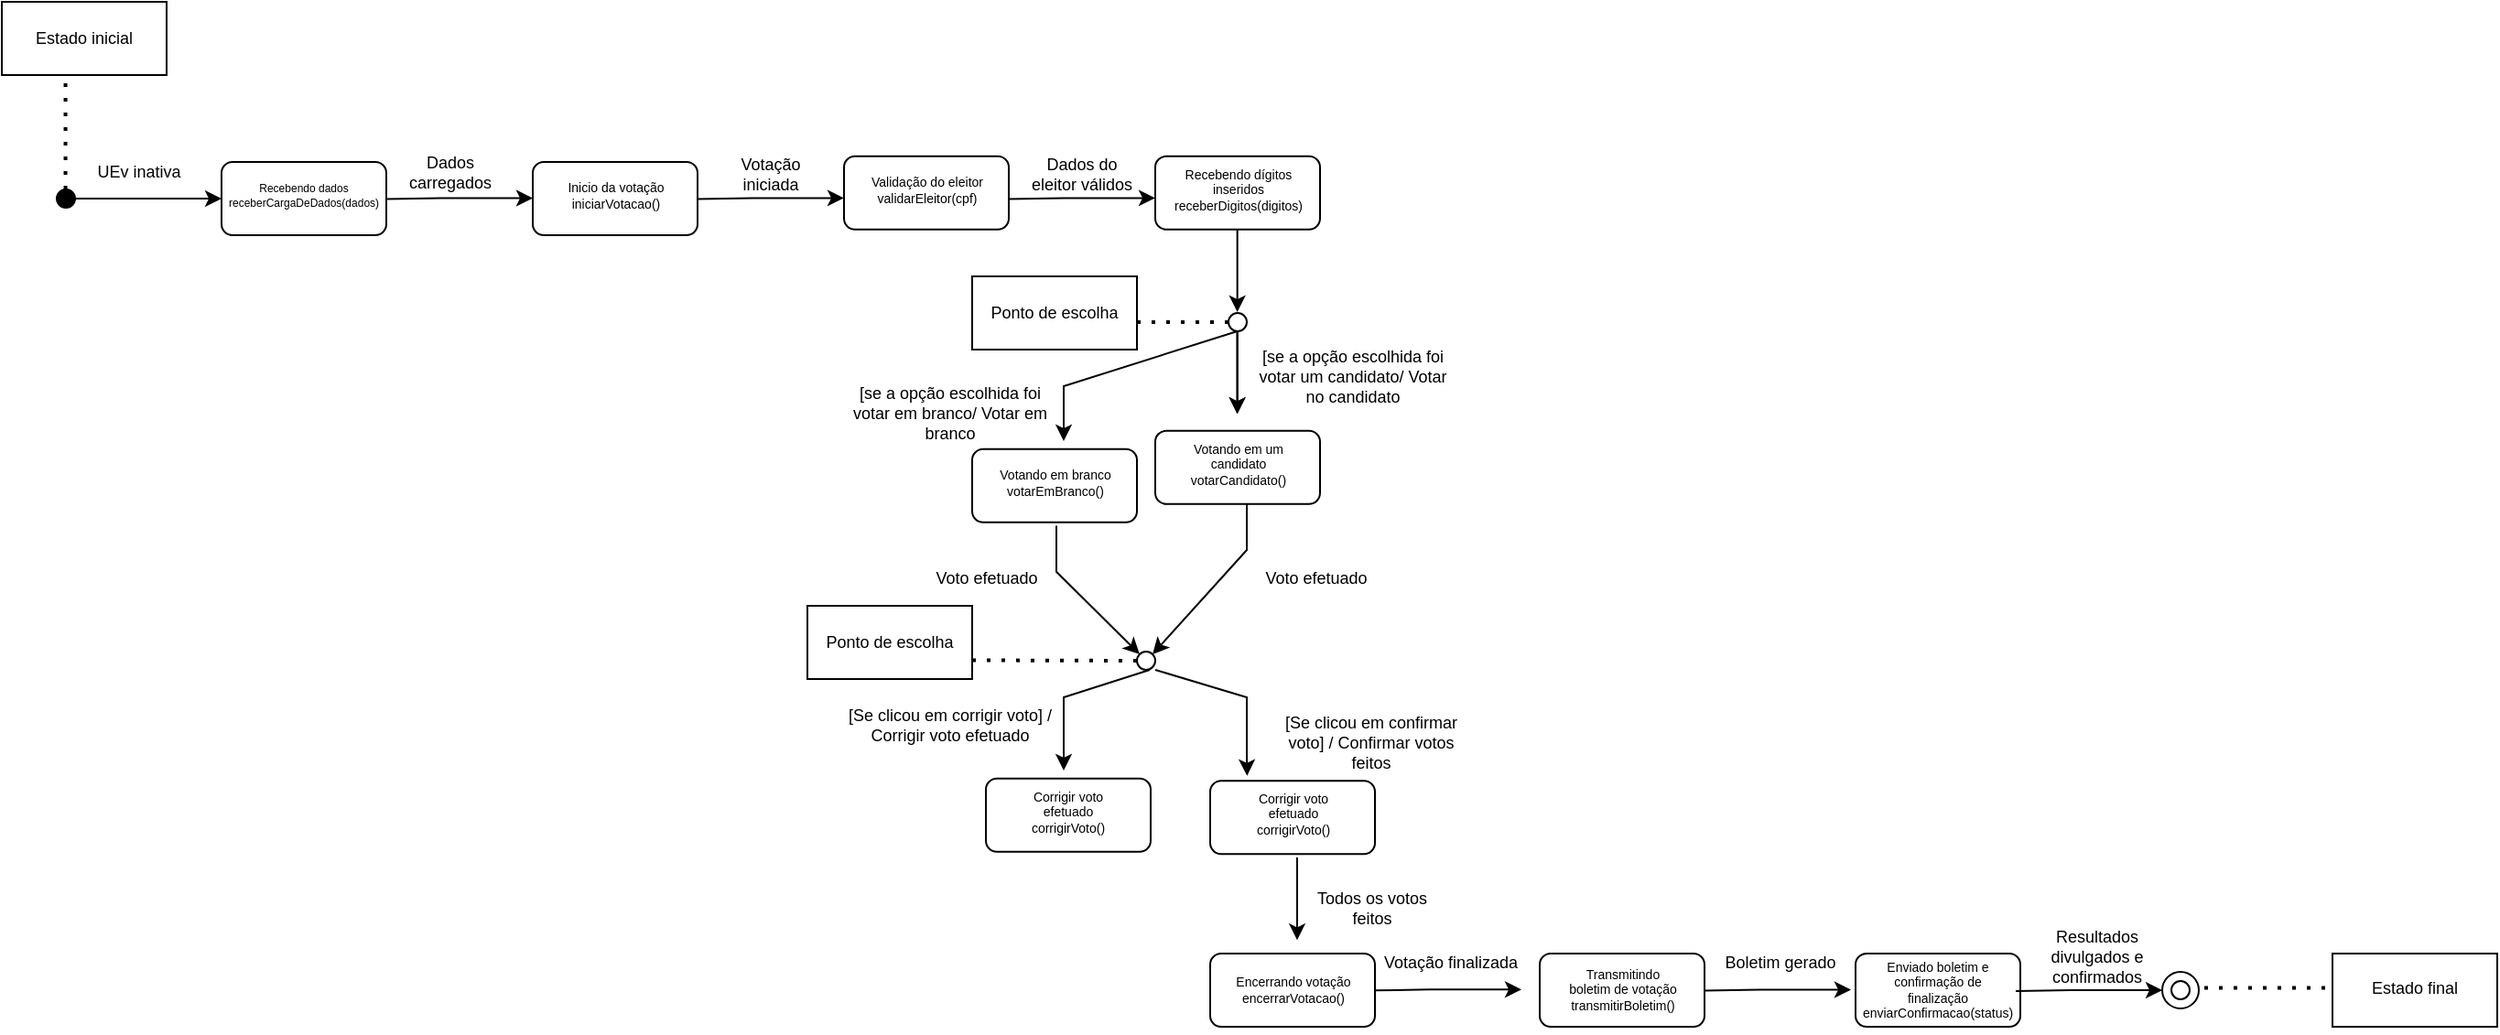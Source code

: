 <mxfile version="28.2.5">
  <diagram name="Página-1" id="Z7xK4Tt0SlYpVuthA7NU">
    <mxGraphModel dx="672" dy="340" grid="1" gridSize="10" guides="1" tooltips="1" connect="1" arrows="1" fold="1" page="1" pageScale="1" pageWidth="827" pageHeight="1169" math="0" shadow="0">
      <root>
        <mxCell id="0" />
        <mxCell id="1" parent="0" />
        <mxCell id="nTZ1UfnJBTKxLo6anNUD-1" value="" style="ellipse;whiteSpace=wrap;html=1;fillColor=light-dark(#000000,#FFFFFF);" vertex="1" parent="1">
          <mxGeometry x="100" y="312.5" width="10" height="10" as="geometry" />
        </mxCell>
        <mxCell id="nTZ1UfnJBTKxLo6anNUD-2" value="" style="endArrow=classic;html=1;rounded=0;exitX=1;exitY=0.5;exitDx=0;exitDy=0;" edge="1" parent="1" source="nTZ1UfnJBTKxLo6anNUD-1">
          <mxGeometry width="50" height="50" relative="1" as="geometry">
            <mxPoint x="250" y="332.5" as="sourcePoint" />
            <mxPoint x="190" y="317.5" as="targetPoint" />
            <Array as="points">
              <mxPoint x="140" y="317.5" />
              <mxPoint x="160" y="317.5" />
            </Array>
          </mxGeometry>
        </mxCell>
        <mxCell id="nTZ1UfnJBTKxLo6anNUD-4" value="" style="endArrow=none;dashed=1;html=1;dashPattern=1 3;strokeWidth=2;rounded=0;" edge="1" parent="1">
          <mxGeometry width="50" height="50" relative="1" as="geometry">
            <mxPoint x="104.77" y="312.5" as="sourcePoint" />
            <mxPoint x="104.77" y="252.5" as="targetPoint" />
          </mxGeometry>
        </mxCell>
        <mxCell id="nTZ1UfnJBTKxLo6anNUD-5" value="" style="whiteSpace=wrap;html=1;" vertex="1" parent="1">
          <mxGeometry x="70" y="210" width="90" height="40" as="geometry" />
        </mxCell>
        <mxCell id="nTZ1UfnJBTKxLo6anNUD-6" value="Estado inicial" style="text;strokeColor=none;align=center;fillColor=none;html=1;verticalAlign=middle;whiteSpace=wrap;rounded=0;fontSize=9;" vertex="1" parent="1">
          <mxGeometry x="70" y="225" width="90" height="10" as="geometry" />
        </mxCell>
        <mxCell id="nTZ1UfnJBTKxLo6anNUD-11" value="" style="rounded=1;whiteSpace=wrap;html=1;" vertex="1" parent="1">
          <mxGeometry x="190" y="297.5" width="90" height="40" as="geometry" />
        </mxCell>
        <mxCell id="nTZ1UfnJBTKxLo6anNUD-12" value="UEv inativa" style="text;strokeColor=none;align=center;fillColor=none;html=1;verticalAlign=middle;whiteSpace=wrap;rounded=0;fontSize=9;" vertex="1" parent="1">
          <mxGeometry x="100" y="297.5" width="90" height="10" as="geometry" />
        </mxCell>
        <mxCell id="nTZ1UfnJBTKxLo6anNUD-13" value="Recebendo dados&lt;br&gt;receberCargaDeDados(dados)" style="text;strokeColor=none;align=center;fillColor=none;html=1;verticalAlign=middle;whiteSpace=wrap;rounded=0;fontSize=6;" vertex="1" parent="1">
          <mxGeometry x="205" y="297.5" width="60" height="37.5" as="geometry" />
        </mxCell>
        <mxCell id="nTZ1UfnJBTKxLo6anNUD-14" value="" style="endArrow=classic;html=1;rounded=0;exitX=1;exitY=0.5;exitDx=0;exitDy=0;" edge="1" parent="1">
          <mxGeometry width="50" height="50" relative="1" as="geometry">
            <mxPoint x="280" y="317.75" as="sourcePoint" />
            <mxPoint x="360" y="317.25" as="targetPoint" />
            <Array as="points">
              <mxPoint x="310" y="317.25" />
              <mxPoint x="330" y="317.25" />
            </Array>
          </mxGeometry>
        </mxCell>
        <mxCell id="nTZ1UfnJBTKxLo6anNUD-15" value="Dados carregados" style="text;strokeColor=none;align=center;fillColor=none;html=1;verticalAlign=middle;whiteSpace=wrap;rounded=0;fontSize=9;" vertex="1" parent="1">
          <mxGeometry x="280" y="298.75" width="70" height="7.5" as="geometry" />
        </mxCell>
        <mxCell id="nTZ1UfnJBTKxLo6anNUD-16" value="" style="rounded=1;whiteSpace=wrap;html=1;" vertex="1" parent="1">
          <mxGeometry x="360" y="297.5" width="90" height="40" as="geometry" />
        </mxCell>
        <mxCell id="nTZ1UfnJBTKxLo6anNUD-17" value="Inicio da votação&lt;br&gt;iniciarVotacao()" style="text;strokeColor=none;align=center;fillColor=none;html=1;verticalAlign=middle;whiteSpace=wrap;rounded=0;fontSize=7;" vertex="1" parent="1">
          <mxGeometry x="372.5" y="293.13" width="65" height="46.25" as="geometry" />
        </mxCell>
        <mxCell id="nTZ1UfnJBTKxLo6anNUD-18" value="" style="endArrow=classic;html=1;rounded=0;exitX=1;exitY=0.5;exitDx=0;exitDy=0;" edge="1" parent="1">
          <mxGeometry width="50" height="50" relative="1" as="geometry">
            <mxPoint x="450" y="317.69" as="sourcePoint" />
            <mxPoint x="530" y="317.19" as="targetPoint" />
            <Array as="points">
              <mxPoint x="480" y="317.19" />
              <mxPoint x="500" y="317.19" />
            </Array>
          </mxGeometry>
        </mxCell>
        <mxCell id="nTZ1UfnJBTKxLo6anNUD-19" value="" style="rounded=1;whiteSpace=wrap;html=1;" vertex="1" parent="1">
          <mxGeometry x="530" y="294.37" width="90" height="40" as="geometry" />
        </mxCell>
        <mxCell id="nTZ1UfnJBTKxLo6anNUD-20" value="Validação do eleitor&lt;br&gt;validarEleitor(cpf)" style="text;strokeColor=none;align=center;fillColor=none;html=1;verticalAlign=middle;whiteSpace=wrap;rounded=0;fontSize=7;" vertex="1" parent="1">
          <mxGeometry x="542.5" y="290" width="65" height="46.25" as="geometry" />
        </mxCell>
        <mxCell id="nTZ1UfnJBTKxLo6anNUD-21" value="Votação iniciada" style="text;strokeColor=none;align=center;fillColor=none;html=1;verticalAlign=middle;whiteSpace=wrap;rounded=0;fontSize=9;" vertex="1" parent="1">
          <mxGeometry x="460" y="300" width="60" height="7.5" as="geometry" />
        </mxCell>
        <mxCell id="nTZ1UfnJBTKxLo6anNUD-22" value="" style="endArrow=classic;html=1;rounded=0;exitX=1;exitY=0.5;exitDx=0;exitDy=0;" edge="1" parent="1">
          <mxGeometry width="50" height="50" relative="1" as="geometry">
            <mxPoint x="620" y="317.69" as="sourcePoint" />
            <mxPoint x="700" y="317.19" as="targetPoint" />
            <Array as="points">
              <mxPoint x="650" y="317.19" />
              <mxPoint x="670" y="317.19" />
            </Array>
          </mxGeometry>
        </mxCell>
        <mxCell id="nTZ1UfnJBTKxLo6anNUD-23" value="" style="rounded=1;whiteSpace=wrap;html=1;" vertex="1" parent="1">
          <mxGeometry x="700" y="294.37" width="90" height="40" as="geometry" />
        </mxCell>
        <mxCell id="nTZ1UfnJBTKxLo6anNUD-24" value="Recebendo dígitos inseridos&lt;br&gt;receberDigitos(digitos)" style="text;strokeColor=none;align=center;fillColor=none;html=1;verticalAlign=middle;whiteSpace=wrap;rounded=0;fontSize=7;" vertex="1" parent="1">
          <mxGeometry x="712.5" y="290" width="65" height="46.25" as="geometry" />
        </mxCell>
        <mxCell id="nTZ1UfnJBTKxLo6anNUD-25" value="Dados do eleitor válidos" style="text;strokeColor=none;align=center;fillColor=none;html=1;verticalAlign=middle;whiteSpace=wrap;rounded=0;fontSize=9;" vertex="1" parent="1">
          <mxGeometry x="630" y="300" width="60" height="7.5" as="geometry" />
        </mxCell>
        <mxCell id="nTZ1UfnJBTKxLo6anNUD-26" value="" style="endArrow=classic;html=1;rounded=0;exitX=1;exitY=0.5;exitDx=0;exitDy=0;" edge="1" parent="1">
          <mxGeometry width="50" height="50" relative="1" as="geometry">
            <mxPoint x="744.83" y="334.37" as="sourcePoint" />
            <mxPoint x="744.83" y="379.5" as="targetPoint" />
            <Array as="points">
              <mxPoint x="744.83" y="359.5" />
            </Array>
          </mxGeometry>
        </mxCell>
        <mxCell id="nTZ1UfnJBTKxLo6anNUD-27" value="" style="ellipse;whiteSpace=wrap;html=1;fillColor=none;" vertex="1" parent="1">
          <mxGeometry x="740" y="380" width="10" height="10" as="geometry" />
        </mxCell>
        <mxCell id="nTZ1UfnJBTKxLo6anNUD-28" value="" style="whiteSpace=wrap;html=1;" vertex="1" parent="1">
          <mxGeometry x="600" y="360" width="90" height="40" as="geometry" />
        </mxCell>
        <mxCell id="nTZ1UfnJBTKxLo6anNUD-29" value="Ponto de escolha" style="text;strokeColor=none;align=center;fillColor=none;html=1;verticalAlign=middle;whiteSpace=wrap;rounded=0;fontSize=9;" vertex="1" parent="1">
          <mxGeometry x="600" y="375" width="90" height="10" as="geometry" />
        </mxCell>
        <mxCell id="nTZ1UfnJBTKxLo6anNUD-30" value="" style="endArrow=none;dashed=1;html=1;dashPattern=1 3;strokeWidth=2;rounded=0;exitX=1;exitY=1;exitDx=0;exitDy=0;" edge="1" parent="1" source="nTZ1UfnJBTKxLo6anNUD-29">
          <mxGeometry width="50" height="50" relative="1" as="geometry">
            <mxPoint x="740" y="445" as="sourcePoint" />
            <mxPoint x="740" y="385" as="targetPoint" />
          </mxGeometry>
        </mxCell>
        <mxCell id="nTZ1UfnJBTKxLo6anNUD-33" value="" style="rounded=1;whiteSpace=wrap;html=1;" vertex="1" parent="1">
          <mxGeometry x="700" y="444.37" width="90" height="40" as="geometry" />
        </mxCell>
        <mxCell id="nTZ1UfnJBTKxLo6anNUD-34" value="Votando em um candidato&lt;br&gt;votarCandidato()" style="text;strokeColor=none;align=center;fillColor=none;html=1;verticalAlign=middle;whiteSpace=wrap;rounded=0;fontSize=7;" vertex="1" parent="1">
          <mxGeometry x="712.5" y="440" width="65" height="46.25" as="geometry" />
        </mxCell>
        <mxCell id="nTZ1UfnJBTKxLo6anNUD-37" value="" style="endArrow=classic;html=1;rounded=0;exitX=1;exitY=0.5;exitDx=0;exitDy=0;" edge="1" parent="1">
          <mxGeometry width="50" height="50" relative="1" as="geometry">
            <mxPoint x="744.86" y="390" as="sourcePoint" />
            <mxPoint x="744.86" y="435.13" as="targetPoint" />
            <Array as="points">
              <mxPoint x="744.86" y="415.13" />
            </Array>
          </mxGeometry>
        </mxCell>
        <mxCell id="nTZ1UfnJBTKxLo6anNUD-38" value="[se a opção escolhida foi votar um candidato/ Votar no candidato" style="text;strokeColor=none;align=center;fillColor=none;html=1;verticalAlign=middle;whiteSpace=wrap;rounded=0;fontSize=9;rotation=0;" vertex="1" parent="1">
          <mxGeometry x="750" y="410" width="116" height="10" as="geometry" />
        </mxCell>
        <mxCell id="nTZ1UfnJBTKxLo6anNUD-39" value="" style="endArrow=classic;html=1;rounded=0;exitX=1;exitY=0.5;exitDx=0;exitDy=0;" edge="1" parent="1">
          <mxGeometry width="50" height="50" relative="1" as="geometry">
            <mxPoint x="744.79" y="390" as="sourcePoint" />
            <mxPoint x="744.79" y="435.13" as="targetPoint" />
            <Array as="points">
              <mxPoint x="744.79" y="415.13" />
            </Array>
          </mxGeometry>
        </mxCell>
        <mxCell id="nTZ1UfnJBTKxLo6anNUD-40" value="" style="endArrow=classic;html=1;rounded=0;exitX=1;exitY=0.5;exitDx=0;exitDy=0;" edge="1" parent="1">
          <mxGeometry width="50" height="50" relative="1" as="geometry">
            <mxPoint x="744.79" y="390" as="sourcePoint" />
            <mxPoint x="650" y="450" as="targetPoint" />
            <Array as="points">
              <mxPoint x="650" y="420" />
            </Array>
          </mxGeometry>
        </mxCell>
        <mxCell id="nTZ1UfnJBTKxLo6anNUD-41" value="" style="rounded=1;whiteSpace=wrap;html=1;" vertex="1" parent="1">
          <mxGeometry x="600" y="454.37" width="90" height="40" as="geometry" />
        </mxCell>
        <mxCell id="nTZ1UfnJBTKxLo6anNUD-42" value="Votando em branco votarEmBranco()" style="text;strokeColor=none;align=center;fillColor=none;html=1;verticalAlign=middle;whiteSpace=wrap;rounded=0;fontSize=7;" vertex="1" parent="1">
          <mxGeometry x="612.5" y="450" width="65" height="46.25" as="geometry" />
        </mxCell>
        <mxCell id="nTZ1UfnJBTKxLo6anNUD-43" value="[se a opção escolhida foi votar em branco/ Votar em branco" style="text;strokeColor=none;align=center;fillColor=none;html=1;verticalAlign=middle;whiteSpace=wrap;rounded=0;fontSize=9;rotation=0;" vertex="1" parent="1">
          <mxGeometry x="530" y="430" width="116" height="10" as="geometry" />
        </mxCell>
        <mxCell id="nTZ1UfnJBTKxLo6anNUD-44" value="" style="endArrow=classic;html=1;rounded=0;exitX=1;exitY=0.5;exitDx=0;exitDy=0;entryX=0;entryY=0;entryDx=0;entryDy=0;" edge="1" parent="1" target="nTZ1UfnJBTKxLo6anNUD-48">
          <mxGeometry width="50" height="50" relative="1" as="geometry">
            <mxPoint x="646" y="496.25" as="sourcePoint" />
            <mxPoint x="680" y="570" as="targetPoint" />
            <Array as="points">
              <mxPoint x="646" y="521.38" />
            </Array>
          </mxGeometry>
        </mxCell>
        <mxCell id="nTZ1UfnJBTKxLo6anNUD-45" value="" style="endArrow=classic;html=1;rounded=0;exitX=1;exitY=0.5;exitDx=0;exitDy=0;entryX=1;entryY=0;entryDx=0;entryDy=0;" edge="1" parent="1" target="nTZ1UfnJBTKxLo6anNUD-48">
          <mxGeometry width="50" height="50" relative="1" as="geometry">
            <mxPoint x="750" y="484.37" as="sourcePoint" />
            <mxPoint x="700" y="570" as="targetPoint" />
            <Array as="points">
              <mxPoint x="750" y="509.5" />
            </Array>
          </mxGeometry>
        </mxCell>
        <mxCell id="nTZ1UfnJBTKxLo6anNUD-46" value="" style="whiteSpace=wrap;html=1;" vertex="1" parent="1">
          <mxGeometry x="510" y="540" width="90" height="40" as="geometry" />
        </mxCell>
        <mxCell id="nTZ1UfnJBTKxLo6anNUD-47" value="Ponto de escolha" style="text;strokeColor=none;align=center;fillColor=none;html=1;verticalAlign=middle;whiteSpace=wrap;rounded=0;fontSize=9;" vertex="1" parent="1">
          <mxGeometry x="510" y="555" width="90" height="10" as="geometry" />
        </mxCell>
        <mxCell id="nTZ1UfnJBTKxLo6anNUD-48" value="" style="ellipse;whiteSpace=wrap;html=1;fillColor=none;" vertex="1" parent="1">
          <mxGeometry x="690" y="565" width="10" height="10" as="geometry" />
        </mxCell>
        <mxCell id="nTZ1UfnJBTKxLo6anNUD-49" value="" style="endArrow=none;dashed=1;html=1;dashPattern=1 3;strokeWidth=2;rounded=0;exitX=1;exitY=1;exitDx=0;exitDy=0;entryX=0;entryY=0.5;entryDx=0;entryDy=0;" edge="1" parent="1" target="nTZ1UfnJBTKxLo6anNUD-48">
          <mxGeometry width="50" height="50" relative="1" as="geometry">
            <mxPoint x="600" y="569.74" as="sourcePoint" />
            <mxPoint x="650" y="569.74" as="targetPoint" />
          </mxGeometry>
        </mxCell>
        <mxCell id="nTZ1UfnJBTKxLo6anNUD-50" value="" style="endArrow=classic;html=1;rounded=0;exitX=1;exitY=0.5;exitDx=0;exitDy=0;" edge="1" parent="1">
          <mxGeometry width="50" height="50" relative="1" as="geometry">
            <mxPoint x="697" y="575" as="sourcePoint" />
            <mxPoint x="650" y="630" as="targetPoint" />
            <Array as="points">
              <mxPoint x="650" y="590" />
              <mxPoint x="650" y="620" />
            </Array>
          </mxGeometry>
        </mxCell>
        <mxCell id="nTZ1UfnJBTKxLo6anNUD-51" value="Voto efetuado" style="text;strokeColor=none;align=center;fillColor=none;html=1;verticalAlign=middle;whiteSpace=wrap;rounded=0;fontSize=9;rotation=0;" vertex="1" parent="1">
          <mxGeometry x="550" y="520" width="116" height="10" as="geometry" />
        </mxCell>
        <mxCell id="nTZ1UfnJBTKxLo6anNUD-52" value="Voto efetuado" style="text;strokeColor=none;align=center;fillColor=none;html=1;verticalAlign=middle;whiteSpace=wrap;rounded=0;fontSize=9;rotation=0;" vertex="1" parent="1">
          <mxGeometry x="730" y="520" width="116" height="10" as="geometry" />
        </mxCell>
        <mxCell id="nTZ1UfnJBTKxLo6anNUD-53" value="" style="rounded=1;whiteSpace=wrap;html=1;" vertex="1" parent="1">
          <mxGeometry x="607.5" y="634.37" width="90" height="40" as="geometry" />
        </mxCell>
        <mxCell id="nTZ1UfnJBTKxLo6anNUD-54" value="Corrigir voto efetuado &lt;br&gt;corrigirVoto()" style="text;strokeColor=none;align=center;fillColor=none;html=1;verticalAlign=middle;whiteSpace=wrap;rounded=0;fontSize=7;" vertex="1" parent="1">
          <mxGeometry x="620" y="630" width="65" height="46.25" as="geometry" />
        </mxCell>
        <mxCell id="nTZ1UfnJBTKxLo6anNUD-55" value="[Se clicou em corrigir voto] / Corrigir voto efetuado" style="text;strokeColor=none;align=center;fillColor=none;html=1;verticalAlign=middle;whiteSpace=wrap;rounded=0;fontSize=9;rotation=0;" vertex="1" parent="1">
          <mxGeometry x="530" y="600" width="116" height="10" as="geometry" />
        </mxCell>
        <mxCell id="nTZ1UfnJBTKxLo6anNUD-56" value="" style="rounded=1;whiteSpace=wrap;html=1;" vertex="1" parent="1">
          <mxGeometry x="730" y="635.62" width="90" height="40" as="geometry" />
        </mxCell>
        <mxCell id="nTZ1UfnJBTKxLo6anNUD-57" value="Corrigir voto efetuado &lt;br&gt;corrigirVoto()" style="text;strokeColor=none;align=center;fillColor=none;html=1;verticalAlign=middle;whiteSpace=wrap;rounded=0;fontSize=7;" vertex="1" parent="1">
          <mxGeometry x="742.5" y="631.25" width="65" height="46.25" as="geometry" />
        </mxCell>
        <mxCell id="nTZ1UfnJBTKxLo6anNUD-58" value="" style="endArrow=classic;html=1;rounded=0;entryX=0.118;entryY=0.035;entryDx=0;entryDy=0;entryPerimeter=0;" edge="1" parent="1" target="nTZ1UfnJBTKxLo6anNUD-57">
          <mxGeometry width="50" height="50" relative="1" as="geometry">
            <mxPoint x="700" y="575" as="sourcePoint" />
            <mxPoint x="730.5" y="630" as="targetPoint" />
            <Array as="points">
              <mxPoint x="750" y="590" />
              <mxPoint x="750" y="610" />
              <mxPoint x="750" y="620" />
            </Array>
          </mxGeometry>
        </mxCell>
        <mxCell id="nTZ1UfnJBTKxLo6anNUD-59" value="[Se clicou em confirmar voto] / Confirmar votos feitos" style="text;strokeColor=none;align=center;fillColor=none;html=1;verticalAlign=middle;whiteSpace=wrap;rounded=0;fontSize=9;rotation=0;" vertex="1" parent="1">
          <mxGeometry x="760" y="610" width="116" height="10" as="geometry" />
        </mxCell>
        <mxCell id="nTZ1UfnJBTKxLo6anNUD-60" value="" style="endArrow=classic;html=1;rounded=0;exitX=1;exitY=0.5;exitDx=0;exitDy=0;" edge="1" parent="1">
          <mxGeometry width="50" height="50" relative="1" as="geometry">
            <mxPoint x="777.5" y="677.5" as="sourcePoint" />
            <mxPoint x="777.5" y="722.63" as="targetPoint" />
            <Array as="points">
              <mxPoint x="777.5" y="702.63" />
            </Array>
          </mxGeometry>
        </mxCell>
        <mxCell id="nTZ1UfnJBTKxLo6anNUD-61" value="" style="rounded=1;whiteSpace=wrap;html=1;" vertex="1" parent="1">
          <mxGeometry x="730" y="730" width="90" height="40" as="geometry" />
        </mxCell>
        <mxCell id="nTZ1UfnJBTKxLo6anNUD-62" value="Encerrando votação&lt;br&gt;encerrarVotacao()" style="text;strokeColor=none;align=center;fillColor=none;html=1;verticalAlign=middle;whiteSpace=wrap;rounded=0;fontSize=7;" vertex="1" parent="1">
          <mxGeometry x="742.5" y="726.88" width="65" height="46.25" as="geometry" />
        </mxCell>
        <mxCell id="nTZ1UfnJBTKxLo6anNUD-63" value="Todos os votos feitos" style="text;strokeColor=none;align=center;fillColor=none;html=1;verticalAlign=middle;whiteSpace=wrap;rounded=0;fontSize=9;rotation=0;" vertex="1" parent="1">
          <mxGeometry x="776.75" y="700" width="82.5" height="10" as="geometry" />
        </mxCell>
        <mxCell id="nTZ1UfnJBTKxLo6anNUD-65" value="" style="endArrow=classic;html=1;rounded=0;exitX=1;exitY=0.5;exitDx=0;exitDy=0;" edge="1" parent="1">
          <mxGeometry width="50" height="50" relative="1" as="geometry">
            <mxPoint x="820" y="750.16" as="sourcePoint" />
            <mxPoint x="900" y="749.66" as="targetPoint" />
            <Array as="points">
              <mxPoint x="850" y="749.66" />
              <mxPoint x="870" y="749.66" />
            </Array>
          </mxGeometry>
        </mxCell>
        <mxCell id="nTZ1UfnJBTKxLo6anNUD-66" value="" style="rounded=1;whiteSpace=wrap;html=1;" vertex="1" parent="1">
          <mxGeometry x="910" y="730" width="90" height="40" as="geometry" />
        </mxCell>
        <mxCell id="nTZ1UfnJBTKxLo6anNUD-67" value="Transmitindo boletim de votação &lt;br&gt;transmitirBoletim()" style="text;strokeColor=none;align=center;fillColor=none;html=1;verticalAlign=middle;whiteSpace=wrap;rounded=0;fontSize=7;" vertex="1" parent="1">
          <mxGeometry x="922.5" y="726.88" width="65" height="46.25" as="geometry" />
        </mxCell>
        <mxCell id="nTZ1UfnJBTKxLo6anNUD-68" value="Votação finalizada" style="text;strokeColor=none;align=center;fillColor=none;html=1;verticalAlign=middle;whiteSpace=wrap;rounded=0;fontSize=9;rotation=0;" vertex="1" parent="1">
          <mxGeometry x="820" y="730" width="82.5" height="10" as="geometry" />
        </mxCell>
        <mxCell id="nTZ1UfnJBTKxLo6anNUD-70" value="" style="endArrow=classic;html=1;rounded=0;exitX=1;exitY=0.5;exitDx=0;exitDy=0;" edge="1" parent="1">
          <mxGeometry width="50" height="50" relative="1" as="geometry">
            <mxPoint x="1000" y="750.26" as="sourcePoint" />
            <mxPoint x="1080" y="749.76" as="targetPoint" />
            <Array as="points">
              <mxPoint x="1030" y="749.76" />
              <mxPoint x="1050" y="749.76" />
            </Array>
          </mxGeometry>
        </mxCell>
        <mxCell id="nTZ1UfnJBTKxLo6anNUD-71" value="Boletim gerado" style="text;strokeColor=none;align=center;fillColor=none;html=1;verticalAlign=middle;whiteSpace=wrap;rounded=0;fontSize=9;rotation=0;" vertex="1" parent="1">
          <mxGeometry x="1000" y="730" width="82.5" height="10" as="geometry" />
        </mxCell>
        <mxCell id="nTZ1UfnJBTKxLo6anNUD-72" value="" style="rounded=1;whiteSpace=wrap;html=1;" vertex="1" parent="1">
          <mxGeometry x="1082.5" y="730" width="90" height="40" as="geometry" />
        </mxCell>
        <mxCell id="nTZ1UfnJBTKxLo6anNUD-73" value="Enviado boletim e confirmação de finalização&lt;br&gt;enviarConfirmacao(status)" style="text;strokeColor=none;align=center;fillColor=none;html=1;verticalAlign=middle;whiteSpace=wrap;rounded=0;fontSize=7;" vertex="1" parent="1">
          <mxGeometry x="1090" y="726.88" width="75" height="46.25" as="geometry" />
        </mxCell>
        <mxCell id="nTZ1UfnJBTKxLo6anNUD-74" value="" style="endArrow=classic;html=1;rounded=0;exitX=1;exitY=0.5;exitDx=0;exitDy=0;" edge="1" parent="1">
          <mxGeometry width="50" height="50" relative="1" as="geometry">
            <mxPoint x="1170" y="750.5" as="sourcePoint" />
            <mxPoint x="1250" y="750" as="targetPoint" />
            <Array as="points">
              <mxPoint x="1200" y="750" />
              <mxPoint x="1220" y="750" />
            </Array>
          </mxGeometry>
        </mxCell>
        <mxCell id="nTZ1UfnJBTKxLo6anNUD-75" value="" style="ellipse;whiteSpace=wrap;html=1;strokeColor=default;" vertex="1" parent="1">
          <mxGeometry x="1250" y="740" width="20" height="20" as="geometry" />
        </mxCell>
        <mxCell id="nTZ1UfnJBTKxLo6anNUD-76" value="" style="ellipse;whiteSpace=wrap;html=1;strokeColor=default;fillColor=light-dark(#FFFFFF,#FFFFFF);" vertex="1" parent="1">
          <mxGeometry x="1255" y="745" width="10" height="10" as="geometry" />
        </mxCell>
        <mxCell id="nTZ1UfnJBTKxLo6anNUD-77" value="" style="whiteSpace=wrap;html=1;" vertex="1" parent="1">
          <mxGeometry x="1343" y="730" width="90" height="40" as="geometry" />
        </mxCell>
        <mxCell id="nTZ1UfnJBTKxLo6anNUD-78" value="Estado final" style="text;strokeColor=none;align=center;fillColor=none;html=1;verticalAlign=middle;whiteSpace=wrap;rounded=0;fontSize=9;" vertex="1" parent="1">
          <mxGeometry x="1343" y="743.75" width="90" height="10" as="geometry" />
        </mxCell>
        <mxCell id="nTZ1UfnJBTKxLo6anNUD-79" value="" style="endArrow=none;dashed=1;html=1;dashPattern=1 3;strokeWidth=2;rounded=0;entryX=0;entryY=0.5;entryDx=0;entryDy=0;" edge="1" parent="1" target="nTZ1UfnJBTKxLo6anNUD-78">
          <mxGeometry width="50" height="50" relative="1" as="geometry">
            <mxPoint x="1273" y="748.75" as="sourcePoint" />
            <mxPoint x="1273" y="691.25" as="targetPoint" />
          </mxGeometry>
        </mxCell>
        <mxCell id="nTZ1UfnJBTKxLo6anNUD-80" value="Resultados divulgados e confirmados" style="text;strokeColor=none;align=center;fillColor=none;html=1;verticalAlign=middle;whiteSpace=wrap;rounded=0;fontSize=9;rotation=0;" vertex="1" parent="1">
          <mxGeometry x="1172.5" y="726.88" width="82.5" height="10" as="geometry" />
        </mxCell>
      </root>
    </mxGraphModel>
  </diagram>
</mxfile>
